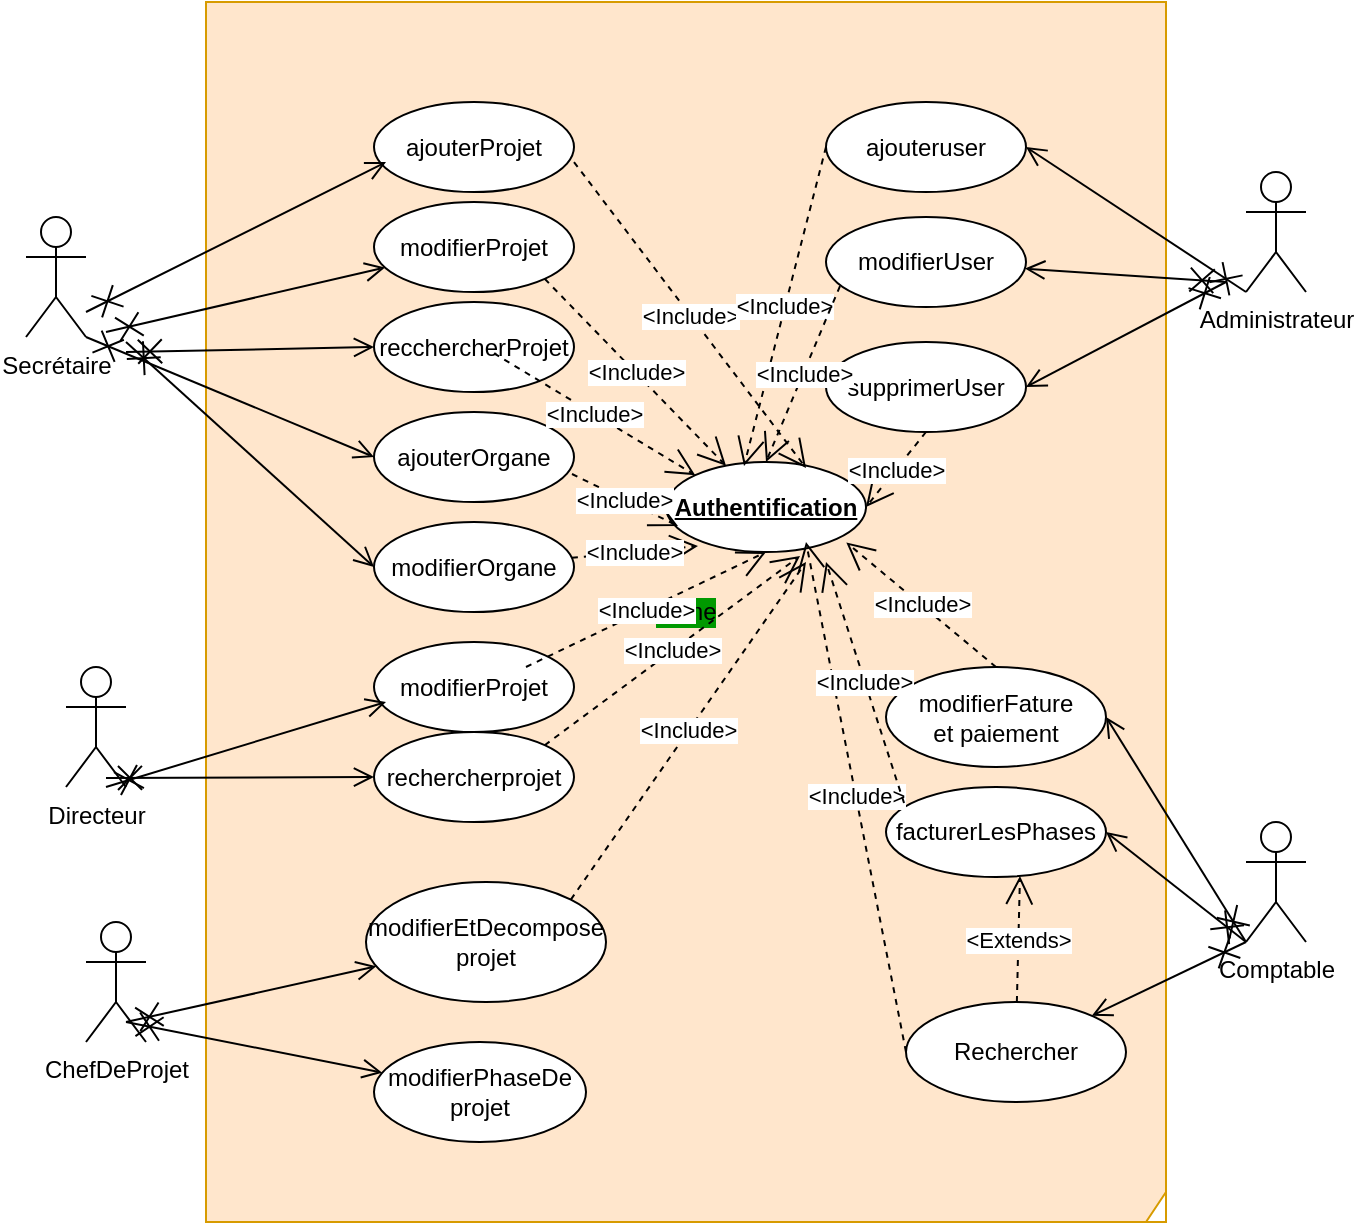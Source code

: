 <mxfile version="16.5.3" type="github">
  <diagram id="OdU077w_5CM0RWp_ft4N" name="Page-1">
    <mxGraphModel dx="868" dy="482" grid="1" gridSize="10" guides="1" tooltips="1" connect="1" arrows="1" fold="1" page="1" pageScale="1" pageWidth="827" pageHeight="1169" math="0" shadow="0">
      <root>
        <mxCell id="0" />
        <mxCell id="1" parent="0" />
        <mxCell id="zeRmeyK7pGaY7XCBs9BO-1" value="frame" style="shape=umlFrame;whiteSpace=wrap;html=1;fillColor=#ffe6cc;strokeColor=#d79b00;swimlaneFillColor=default;labelBackgroundColor=#009900;width=480;height=610;" vertex="1" parent="1">
          <mxGeometry x="230" y="30" width="480" height="610" as="geometry" />
        </mxCell>
        <mxCell id="zeRmeyK7pGaY7XCBs9BO-2" value="Secrétaire" style="shape=umlActor;verticalLabelPosition=bottom;verticalAlign=top;html=1;" vertex="1" parent="1">
          <mxGeometry x="140" y="137.5" width="30" height="60" as="geometry" />
        </mxCell>
        <mxCell id="zeRmeyK7pGaY7XCBs9BO-3" value="Directeur" style="shape=umlActor;verticalLabelPosition=bottom;verticalAlign=top;html=1;" vertex="1" parent="1">
          <mxGeometry x="160" y="362.5" width="30" height="60" as="geometry" />
        </mxCell>
        <mxCell id="zeRmeyK7pGaY7XCBs9BO-4" value="ChefDeProjet" style="shape=umlActor;verticalLabelPosition=bottom;verticalAlign=top;html=1;" vertex="1" parent="1">
          <mxGeometry x="170" y="490" width="30" height="60" as="geometry" />
        </mxCell>
        <mxCell id="zeRmeyK7pGaY7XCBs9BO-5" value="Comptable" style="shape=umlActor;verticalLabelPosition=bottom;verticalAlign=top;html=1;" vertex="1" parent="1">
          <mxGeometry x="750" y="440" width="30" height="60" as="geometry" />
        </mxCell>
        <mxCell id="zeRmeyK7pGaY7XCBs9BO-6" value="Administrateur" style="shape=umlActor;verticalLabelPosition=bottom;verticalAlign=top;html=1;" vertex="1" parent="1">
          <mxGeometry x="750" y="115" width="30" height="60" as="geometry" />
        </mxCell>
        <mxCell id="zeRmeyK7pGaY7XCBs9BO-7" value="&lt;b&gt;&lt;u&gt;Authentification&lt;/u&gt;&lt;/b&gt;" style="ellipse;whiteSpace=wrap;html=1;" vertex="1" parent="1">
          <mxGeometry x="460" y="260" width="100" height="45" as="geometry" />
        </mxCell>
        <mxCell id="zeRmeyK7pGaY7XCBs9BO-8" value="modifierProjet" style="ellipse;whiteSpace=wrap;html=1;" vertex="1" parent="1">
          <mxGeometry x="314" y="350" width="100" height="45" as="geometry" />
        </mxCell>
        <mxCell id="zeRmeyK7pGaY7XCBs9BO-9" value="ajouterOrgane" style="ellipse;whiteSpace=wrap;html=1;" vertex="1" parent="1">
          <mxGeometry x="314" y="235" width="100" height="45" as="geometry" />
        </mxCell>
        <mxCell id="zeRmeyK7pGaY7XCBs9BO-10" value="recchercherProjet" style="ellipse;whiteSpace=wrap;html=1;" vertex="1" parent="1">
          <mxGeometry x="314" y="180" width="100" height="45" as="geometry" />
        </mxCell>
        <mxCell id="zeRmeyK7pGaY7XCBs9BO-11" value="modifierProjet" style="ellipse;whiteSpace=wrap;html=1;" vertex="1" parent="1">
          <mxGeometry x="314" y="130" width="100" height="45" as="geometry" />
        </mxCell>
        <mxCell id="zeRmeyK7pGaY7XCBs9BO-12" value="ajouterProjet" style="ellipse;whiteSpace=wrap;html=1;" vertex="1" parent="1">
          <mxGeometry x="314" y="80" width="100" height="45" as="geometry" />
        </mxCell>
        <mxCell id="zeRmeyK7pGaY7XCBs9BO-13" value="ajouteruser" style="ellipse;whiteSpace=wrap;html=1;" vertex="1" parent="1">
          <mxGeometry x="540" y="80" width="100" height="45" as="geometry" />
        </mxCell>
        <mxCell id="zeRmeyK7pGaY7XCBs9BO-14" value="rechercherprojet" style="ellipse;whiteSpace=wrap;html=1;" vertex="1" parent="1">
          <mxGeometry x="314" y="395" width="100" height="45" as="geometry" />
        </mxCell>
        <mxCell id="zeRmeyK7pGaY7XCBs9BO-15" value="modifierEtDecompose&lt;br&gt;projet" style="ellipse;whiteSpace=wrap;html=1;" vertex="1" parent="1">
          <mxGeometry x="310" y="470" width="120" height="60" as="geometry" />
        </mxCell>
        <mxCell id="zeRmeyK7pGaY7XCBs9BO-16" value="modifierPhaseDe&lt;br&gt;projet" style="ellipse;whiteSpace=wrap;html=1;" vertex="1" parent="1">
          <mxGeometry x="314" y="550" width="106" height="50" as="geometry" />
        </mxCell>
        <mxCell id="zeRmeyK7pGaY7XCBs9BO-17" value="modifierUser" style="ellipse;whiteSpace=wrap;html=1;" vertex="1" parent="1">
          <mxGeometry x="540" y="137.5" width="100" height="45" as="geometry" />
        </mxCell>
        <mxCell id="zeRmeyK7pGaY7XCBs9BO-18" value="supprimerUser" style="ellipse;whiteSpace=wrap;html=1;" vertex="1" parent="1">
          <mxGeometry x="540" y="200" width="100" height="45" as="geometry" />
        </mxCell>
        <mxCell id="zeRmeyK7pGaY7XCBs9BO-19" value="modifierFature&lt;br&gt;et paiement" style="ellipse;whiteSpace=wrap;html=1;" vertex="1" parent="1">
          <mxGeometry x="570" y="362.5" width="110" height="50" as="geometry" />
        </mxCell>
        <mxCell id="zeRmeyK7pGaY7XCBs9BO-20" value="Rechercher" style="ellipse;whiteSpace=wrap;html=1;" vertex="1" parent="1">
          <mxGeometry x="580" y="530" width="110" height="50" as="geometry" />
        </mxCell>
        <mxCell id="zeRmeyK7pGaY7XCBs9BO-21" value="facturerLesPhases" style="ellipse;whiteSpace=wrap;html=1;" vertex="1" parent="1">
          <mxGeometry x="570" y="422.5" width="110" height="45" as="geometry" />
        </mxCell>
        <mxCell id="zeRmeyK7pGaY7XCBs9BO-23" value="" style="endArrow=open;startArrow=cross;endFill=0;startFill=0;endSize=8;startSize=10;html=1;rounded=0;entryX=0.06;entryY=0.667;entryDx=0;entryDy=0;entryPerimeter=0;" edge="1" parent="1" target="zeRmeyK7pGaY7XCBs9BO-12">
          <mxGeometry width="160" relative="1" as="geometry">
            <mxPoint x="170" y="185" as="sourcePoint" />
            <mxPoint x="330" y="185" as="targetPoint" />
          </mxGeometry>
        </mxCell>
        <mxCell id="zeRmeyK7pGaY7XCBs9BO-24" value="" style="endArrow=open;startArrow=cross;endFill=0;startFill=0;endSize=8;startSize=10;html=1;rounded=0;" edge="1" parent="1" target="zeRmeyK7pGaY7XCBs9BO-11">
          <mxGeometry width="160" relative="1" as="geometry">
            <mxPoint x="180" y="195" as="sourcePoint" />
            <mxPoint x="330" y="120.015" as="targetPoint" />
          </mxGeometry>
        </mxCell>
        <mxCell id="zeRmeyK7pGaY7XCBs9BO-25" value="" style="endArrow=open;startArrow=cross;endFill=0;startFill=0;endSize=8;startSize=10;html=1;rounded=0;entryX=0;entryY=0.5;entryDx=0;entryDy=0;" edge="1" parent="1" target="zeRmeyK7pGaY7XCBs9BO-10">
          <mxGeometry width="160" relative="1" as="geometry">
            <mxPoint x="190" y="205" as="sourcePoint" />
            <mxPoint x="340" y="130.015" as="targetPoint" />
          </mxGeometry>
        </mxCell>
        <mxCell id="zeRmeyK7pGaY7XCBs9BO-26" value="" style="endArrow=open;startArrow=cross;endFill=0;startFill=0;endSize=8;startSize=10;html=1;rounded=0;entryX=0;entryY=0.5;entryDx=0;entryDy=0;" edge="1" parent="1" target="zeRmeyK7pGaY7XCBs9BO-28">
          <mxGeometry width="160" relative="1" as="geometry">
            <mxPoint x="190" y="200" as="sourcePoint" />
            <mxPoint x="350" y="140.015" as="targetPoint" />
          </mxGeometry>
        </mxCell>
        <mxCell id="zeRmeyK7pGaY7XCBs9BO-27" value="" style="endArrow=open;startArrow=cross;endFill=0;startFill=0;endSize=8;startSize=10;html=1;rounded=0;entryX=0;entryY=0.5;entryDx=0;entryDy=0;exitX=1;exitY=1;exitDx=0;exitDy=0;exitPerimeter=0;" edge="1" parent="1" source="zeRmeyK7pGaY7XCBs9BO-2" target="zeRmeyK7pGaY7XCBs9BO-9">
          <mxGeometry width="160" relative="1" as="geometry">
            <mxPoint x="210" y="225" as="sourcePoint" />
            <mxPoint x="360" y="150.015" as="targetPoint" />
          </mxGeometry>
        </mxCell>
        <mxCell id="zeRmeyK7pGaY7XCBs9BO-28" value="modifierOrgane" style="ellipse;whiteSpace=wrap;html=1;" vertex="1" parent="1">
          <mxGeometry x="314" y="290" width="100" height="45" as="geometry" />
        </mxCell>
        <mxCell id="zeRmeyK7pGaY7XCBs9BO-30" value="" style="endArrow=open;startArrow=cross;endFill=0;startFill=0;endSize=8;startSize=10;html=1;rounded=0;" edge="1" parent="1">
          <mxGeometry width="160" relative="1" as="geometry">
            <mxPoint x="180" y="422.5" as="sourcePoint" />
            <mxPoint x="320" y="380" as="targetPoint" />
          </mxGeometry>
        </mxCell>
        <mxCell id="zeRmeyK7pGaY7XCBs9BO-31" value="" style="endArrow=open;startArrow=cross;endFill=0;startFill=0;endSize=8;startSize=10;html=1;rounded=0;entryX=0;entryY=0.5;entryDx=0;entryDy=0;" edge="1" parent="1" target="zeRmeyK7pGaY7XCBs9BO-14">
          <mxGeometry width="160" relative="1" as="geometry">
            <mxPoint x="180" y="418" as="sourcePoint" />
            <mxPoint x="330" y="390" as="targetPoint" />
          </mxGeometry>
        </mxCell>
        <mxCell id="zeRmeyK7pGaY7XCBs9BO-32" value="" style="endArrow=open;startArrow=cross;endFill=0;startFill=0;endSize=8;startSize=10;html=1;rounded=0;" edge="1" parent="1" target="zeRmeyK7pGaY7XCBs9BO-15">
          <mxGeometry width="160" relative="1" as="geometry">
            <mxPoint x="190" y="540" as="sourcePoint" />
            <mxPoint x="350" y="540" as="targetPoint" />
          </mxGeometry>
        </mxCell>
        <mxCell id="zeRmeyK7pGaY7XCBs9BO-33" value="" style="endArrow=open;startArrow=cross;endFill=0;startFill=0;endSize=8;startSize=10;html=1;rounded=0;" edge="1" parent="1" target="zeRmeyK7pGaY7XCBs9BO-16">
          <mxGeometry width="160" relative="1" as="geometry">
            <mxPoint x="190" y="540" as="sourcePoint" />
            <mxPoint x="328.793" y="522.113" as="targetPoint" />
          </mxGeometry>
        </mxCell>
        <mxCell id="zeRmeyK7pGaY7XCBs9BO-34" value="" style="endArrow=open;startArrow=cross;endFill=0;startFill=0;endSize=8;startSize=10;html=1;rounded=0;entryX=1;entryY=0.5;entryDx=0;entryDy=0;exitX=0;exitY=1;exitDx=0;exitDy=0;exitPerimeter=0;" edge="1" parent="1" source="zeRmeyK7pGaY7XCBs9BO-6" target="zeRmeyK7pGaY7XCBs9BO-13">
          <mxGeometry width="160" relative="1" as="geometry">
            <mxPoint x="680" y="182.5" as="sourcePoint" />
            <mxPoint x="840" y="182.5" as="targetPoint" />
          </mxGeometry>
        </mxCell>
        <mxCell id="zeRmeyK7pGaY7XCBs9BO-35" value="" style="endArrow=open;startArrow=cross;endFill=0;startFill=0;endSize=8;startSize=10;html=1;rounded=0;" edge="1" parent="1" target="zeRmeyK7pGaY7XCBs9BO-17">
          <mxGeometry width="160" relative="1" as="geometry">
            <mxPoint x="740" y="170" as="sourcePoint" />
            <mxPoint x="650" y="112.5" as="targetPoint" />
          </mxGeometry>
        </mxCell>
        <mxCell id="zeRmeyK7pGaY7XCBs9BO-36" value="" style="endArrow=open;startArrow=cross;endFill=0;startFill=0;endSize=8;startSize=10;html=1;rounded=0;entryX=1;entryY=0.5;entryDx=0;entryDy=0;" edge="1" parent="1" target="zeRmeyK7pGaY7XCBs9BO-18">
          <mxGeometry width="160" relative="1" as="geometry">
            <mxPoint x="740" y="170" as="sourcePoint" />
            <mxPoint x="649.46" y="173.297" as="targetPoint" />
          </mxGeometry>
        </mxCell>
        <mxCell id="zeRmeyK7pGaY7XCBs9BO-37" value="" style="endArrow=open;startArrow=cross;endFill=0;startFill=0;endSize=8;startSize=10;html=1;rounded=0;entryX=1;entryY=0.5;entryDx=0;entryDy=0;exitX=0;exitY=1;exitDx=0;exitDy=0;exitPerimeter=0;" edge="1" parent="1" source="zeRmeyK7pGaY7XCBs9BO-5" target="zeRmeyK7pGaY7XCBs9BO-19">
          <mxGeometry width="160" relative="1" as="geometry">
            <mxPoint x="640" y="489" as="sourcePoint" />
            <mxPoint x="800" y="489" as="targetPoint" />
          </mxGeometry>
        </mxCell>
        <mxCell id="zeRmeyK7pGaY7XCBs9BO-38" value="" style="endArrow=open;startArrow=cross;endFill=0;startFill=0;endSize=8;startSize=10;html=1;rounded=0;entryX=1;entryY=0.5;entryDx=0;entryDy=0;exitX=0;exitY=1;exitDx=0;exitDy=0;exitPerimeter=0;" edge="1" parent="1" source="zeRmeyK7pGaY7XCBs9BO-5" target="zeRmeyK7pGaY7XCBs9BO-21">
          <mxGeometry width="160" relative="1" as="geometry">
            <mxPoint x="740" y="510" as="sourcePoint" />
            <mxPoint x="670" y="382.5" as="targetPoint" />
          </mxGeometry>
        </mxCell>
        <mxCell id="zeRmeyK7pGaY7XCBs9BO-39" value="" style="endArrow=open;startArrow=cross;endFill=0;startFill=0;endSize=8;startSize=10;html=1;rounded=0;exitX=0;exitY=1;exitDx=0;exitDy=0;exitPerimeter=0;" edge="1" parent="1" source="zeRmeyK7pGaY7XCBs9BO-5" target="zeRmeyK7pGaY7XCBs9BO-20">
          <mxGeometry width="160" relative="1" as="geometry">
            <mxPoint x="750" y="520" as="sourcePoint" />
            <mxPoint x="680" y="392.5" as="targetPoint" />
          </mxGeometry>
        </mxCell>
        <mxCell id="zeRmeyK7pGaY7XCBs9BO-43" value="&amp;lt;Include&amp;gt;" style="endArrow=open;endSize=12;dashed=1;html=1;rounded=0;exitX=1;exitY=0.667;exitDx=0;exitDy=0;exitPerimeter=0;entryX=0.7;entryY=0.067;entryDx=0;entryDy=0;entryPerimeter=0;" edge="1" parent="1" source="zeRmeyK7pGaY7XCBs9BO-12" target="zeRmeyK7pGaY7XCBs9BO-7">
          <mxGeometry width="160" relative="1" as="geometry">
            <mxPoint x="330" y="210" as="sourcePoint" />
            <mxPoint x="490" y="210" as="targetPoint" />
          </mxGeometry>
        </mxCell>
        <mxCell id="zeRmeyK7pGaY7XCBs9BO-46" value="&amp;lt;Include&amp;gt;" style="endArrow=open;endSize=12;dashed=1;html=1;rounded=0;exitX=0.3;exitY=0.288;exitDx=0;exitDy=0;exitPerimeter=0;entryX=0;entryY=0;entryDx=0;entryDy=0;" edge="1" parent="1" source="zeRmeyK7pGaY7XCBs9BO-1" target="zeRmeyK7pGaY7XCBs9BO-7">
          <mxGeometry width="160" relative="1" as="geometry">
            <mxPoint x="444" y="140.015" as="sourcePoint" />
            <mxPoint x="550" y="313.015" as="targetPoint" />
          </mxGeometry>
        </mxCell>
        <mxCell id="zeRmeyK7pGaY7XCBs9BO-47" value="&amp;lt;Include&amp;gt;" style="endArrow=open;endSize=12;dashed=1;html=1;rounded=0;exitX=1;exitY=1;exitDx=0;exitDy=0;" edge="1" parent="1" source="zeRmeyK7pGaY7XCBs9BO-11" target="zeRmeyK7pGaY7XCBs9BO-7">
          <mxGeometry width="160" relative="1" as="geometry">
            <mxPoint x="454" y="150.015" as="sourcePoint" />
            <mxPoint x="560" y="323.015" as="targetPoint" />
          </mxGeometry>
        </mxCell>
        <mxCell id="zeRmeyK7pGaY7XCBs9BO-48" value="&amp;lt;Include&amp;gt;" style="endArrow=open;endSize=12;dashed=1;html=1;rounded=0;exitX=0.99;exitY=0.689;exitDx=0;exitDy=0;exitPerimeter=0;entryX=0.06;entryY=0.711;entryDx=0;entryDy=0;entryPerimeter=0;" edge="1" parent="1" source="zeRmeyK7pGaY7XCBs9BO-9" target="zeRmeyK7pGaY7XCBs9BO-7">
          <mxGeometry width="160" relative="1" as="geometry">
            <mxPoint x="410" y="229.92" as="sourcePoint" />
            <mxPoint x="474.25" y="266.77" as="targetPoint" />
          </mxGeometry>
        </mxCell>
        <mxCell id="zeRmeyK7pGaY7XCBs9BO-49" value="&amp;lt;Include&amp;gt;" style="endArrow=open;endSize=12;dashed=1;html=1;rounded=0;" edge="1" parent="1" source="zeRmeyK7pGaY7XCBs9BO-28">
          <mxGeometry width="160" relative="1" as="geometry">
            <mxPoint x="423" y="276.005" as="sourcePoint" />
            <mxPoint x="476" y="302" as="targetPoint" />
          </mxGeometry>
        </mxCell>
        <mxCell id="zeRmeyK7pGaY7XCBs9BO-50" value="&amp;lt;Include&amp;gt;" style="endArrow=open;endSize=12;dashed=1;html=1;rounded=0;entryX=0.5;entryY=1;entryDx=0;entryDy=0;" edge="1" parent="1" target="zeRmeyK7pGaY7XCBs9BO-7">
          <mxGeometry width="160" relative="1" as="geometry">
            <mxPoint x="390" y="362.5" as="sourcePoint" />
            <mxPoint x="550" y="362.5" as="targetPoint" />
          </mxGeometry>
        </mxCell>
        <mxCell id="zeRmeyK7pGaY7XCBs9BO-52" value="&amp;lt;Include&amp;gt;" style="endArrow=open;endSize=12;dashed=1;html=1;rounded=0;entryX=0.67;entryY=1.044;entryDx=0;entryDy=0;exitX=1;exitY=0;exitDx=0;exitDy=0;entryPerimeter=0;" edge="1" parent="1" source="zeRmeyK7pGaY7XCBs9BO-14" target="zeRmeyK7pGaY7XCBs9BO-7">
          <mxGeometry width="160" relative="1" as="geometry">
            <mxPoint x="400" y="372.5" as="sourcePoint" />
            <mxPoint x="520" y="315" as="targetPoint" />
          </mxGeometry>
        </mxCell>
        <mxCell id="zeRmeyK7pGaY7XCBs9BO-53" value="&amp;lt;Include&amp;gt;" style="endArrow=open;endSize=12;dashed=1;html=1;rounded=0;exitX=1;exitY=0;exitDx=0;exitDy=0;" edge="1" parent="1" source="zeRmeyK7pGaY7XCBs9BO-15">
          <mxGeometry width="160" relative="1" as="geometry">
            <mxPoint x="409.75" y="411.77" as="sourcePoint" />
            <mxPoint x="530" y="310" as="targetPoint" />
          </mxGeometry>
        </mxCell>
        <mxCell id="zeRmeyK7pGaY7XCBs9BO-54" value="&amp;lt;Include&amp;gt;" style="endArrow=open;endSize=12;dashed=1;html=1;rounded=0;exitX=0;exitY=0.5;exitDx=0;exitDy=0;entryX=0.39;entryY=0.044;entryDx=0;entryDy=0;entryPerimeter=0;" edge="1" parent="1" source="zeRmeyK7pGaY7XCBs9BO-13" target="zeRmeyK7pGaY7XCBs9BO-7">
          <mxGeometry width="160" relative="1" as="geometry">
            <mxPoint x="424" y="120.015" as="sourcePoint" />
            <mxPoint x="540" y="273.015" as="targetPoint" />
          </mxGeometry>
        </mxCell>
        <mxCell id="zeRmeyK7pGaY7XCBs9BO-55" value="&amp;lt;Include&amp;gt;" style="endArrow=open;endSize=12;dashed=1;html=1;rounded=0;exitX=0.07;exitY=0.767;exitDx=0;exitDy=0;entryX=0.5;entryY=0;entryDx=0;entryDy=0;exitPerimeter=0;" edge="1" parent="1" source="zeRmeyK7pGaY7XCBs9BO-17" target="zeRmeyK7pGaY7XCBs9BO-7">
          <mxGeometry width="160" relative="1" as="geometry">
            <mxPoint x="550" y="112.5" as="sourcePoint" />
            <mxPoint x="509" y="271.98" as="targetPoint" />
          </mxGeometry>
        </mxCell>
        <mxCell id="zeRmeyK7pGaY7XCBs9BO-56" value="&amp;lt;Include&amp;gt;" style="endArrow=open;endSize=12;dashed=1;html=1;rounded=0;exitX=0.5;exitY=1;exitDx=0;exitDy=0;entryX=1;entryY=0.5;entryDx=0;entryDy=0;" edge="1" parent="1" source="zeRmeyK7pGaY7XCBs9BO-18" target="zeRmeyK7pGaY7XCBs9BO-7">
          <mxGeometry width="160" relative="1" as="geometry">
            <mxPoint x="557" y="182.015" as="sourcePoint" />
            <mxPoint x="520" y="270" as="targetPoint" />
          </mxGeometry>
        </mxCell>
        <mxCell id="zeRmeyK7pGaY7XCBs9BO-57" value="&amp;lt;Include&amp;gt;" style="endArrow=open;endSize=12;dashed=1;html=1;rounded=0;exitX=0;exitY=0.5;exitDx=0;exitDy=0;" edge="1" parent="1" source="zeRmeyK7pGaY7XCBs9BO-20">
          <mxGeometry width="160" relative="1" as="geometry">
            <mxPoint x="422.426" y="488.787" as="sourcePoint" />
            <mxPoint x="530" y="300" as="targetPoint" />
          </mxGeometry>
        </mxCell>
        <mxCell id="zeRmeyK7pGaY7XCBs9BO-59" value="&amp;lt;Include&amp;gt;" style="endArrow=open;endSize=12;dashed=1;html=1;rounded=0;exitX=0.082;exitY=0.178;exitDx=0;exitDy=0;exitPerimeter=0;" edge="1" parent="1" source="zeRmeyK7pGaY7XCBs9BO-21">
          <mxGeometry width="160" relative="1" as="geometry">
            <mxPoint x="560" y="525" as="sourcePoint" />
            <mxPoint x="540" y="310" as="targetPoint" />
          </mxGeometry>
        </mxCell>
        <mxCell id="zeRmeyK7pGaY7XCBs9BO-60" value="&amp;lt;Include&amp;gt;" style="endArrow=open;endSize=12;dashed=1;html=1;rounded=0;exitX=0.5;exitY=0;exitDx=0;exitDy=0;entryX=0.667;entryY=0.443;entryDx=0;entryDy=0;entryPerimeter=0;" edge="1" parent="1" source="zeRmeyK7pGaY7XCBs9BO-19" target="zeRmeyK7pGaY7XCBs9BO-1">
          <mxGeometry width="160" relative="1" as="geometry">
            <mxPoint x="589.02" y="440.51" as="sourcePoint" />
            <mxPoint x="550" y="320" as="targetPoint" />
          </mxGeometry>
        </mxCell>
        <mxCell id="zeRmeyK7pGaY7XCBs9BO-61" value="&amp;lt;Extends&amp;gt;" style="endArrow=open;endSize=12;dashed=1;html=1;rounded=0;entryX=0.609;entryY=0.989;entryDx=0;entryDy=0;entryPerimeter=0;" edge="1" parent="1" source="zeRmeyK7pGaY7XCBs9BO-20" target="zeRmeyK7pGaY7XCBs9BO-21">
          <mxGeometry width="160" relative="1" as="geometry">
            <mxPoint x="520" y="510" as="sourcePoint" />
            <mxPoint x="680" y="510" as="targetPoint" />
          </mxGeometry>
        </mxCell>
      </root>
    </mxGraphModel>
  </diagram>
</mxfile>
